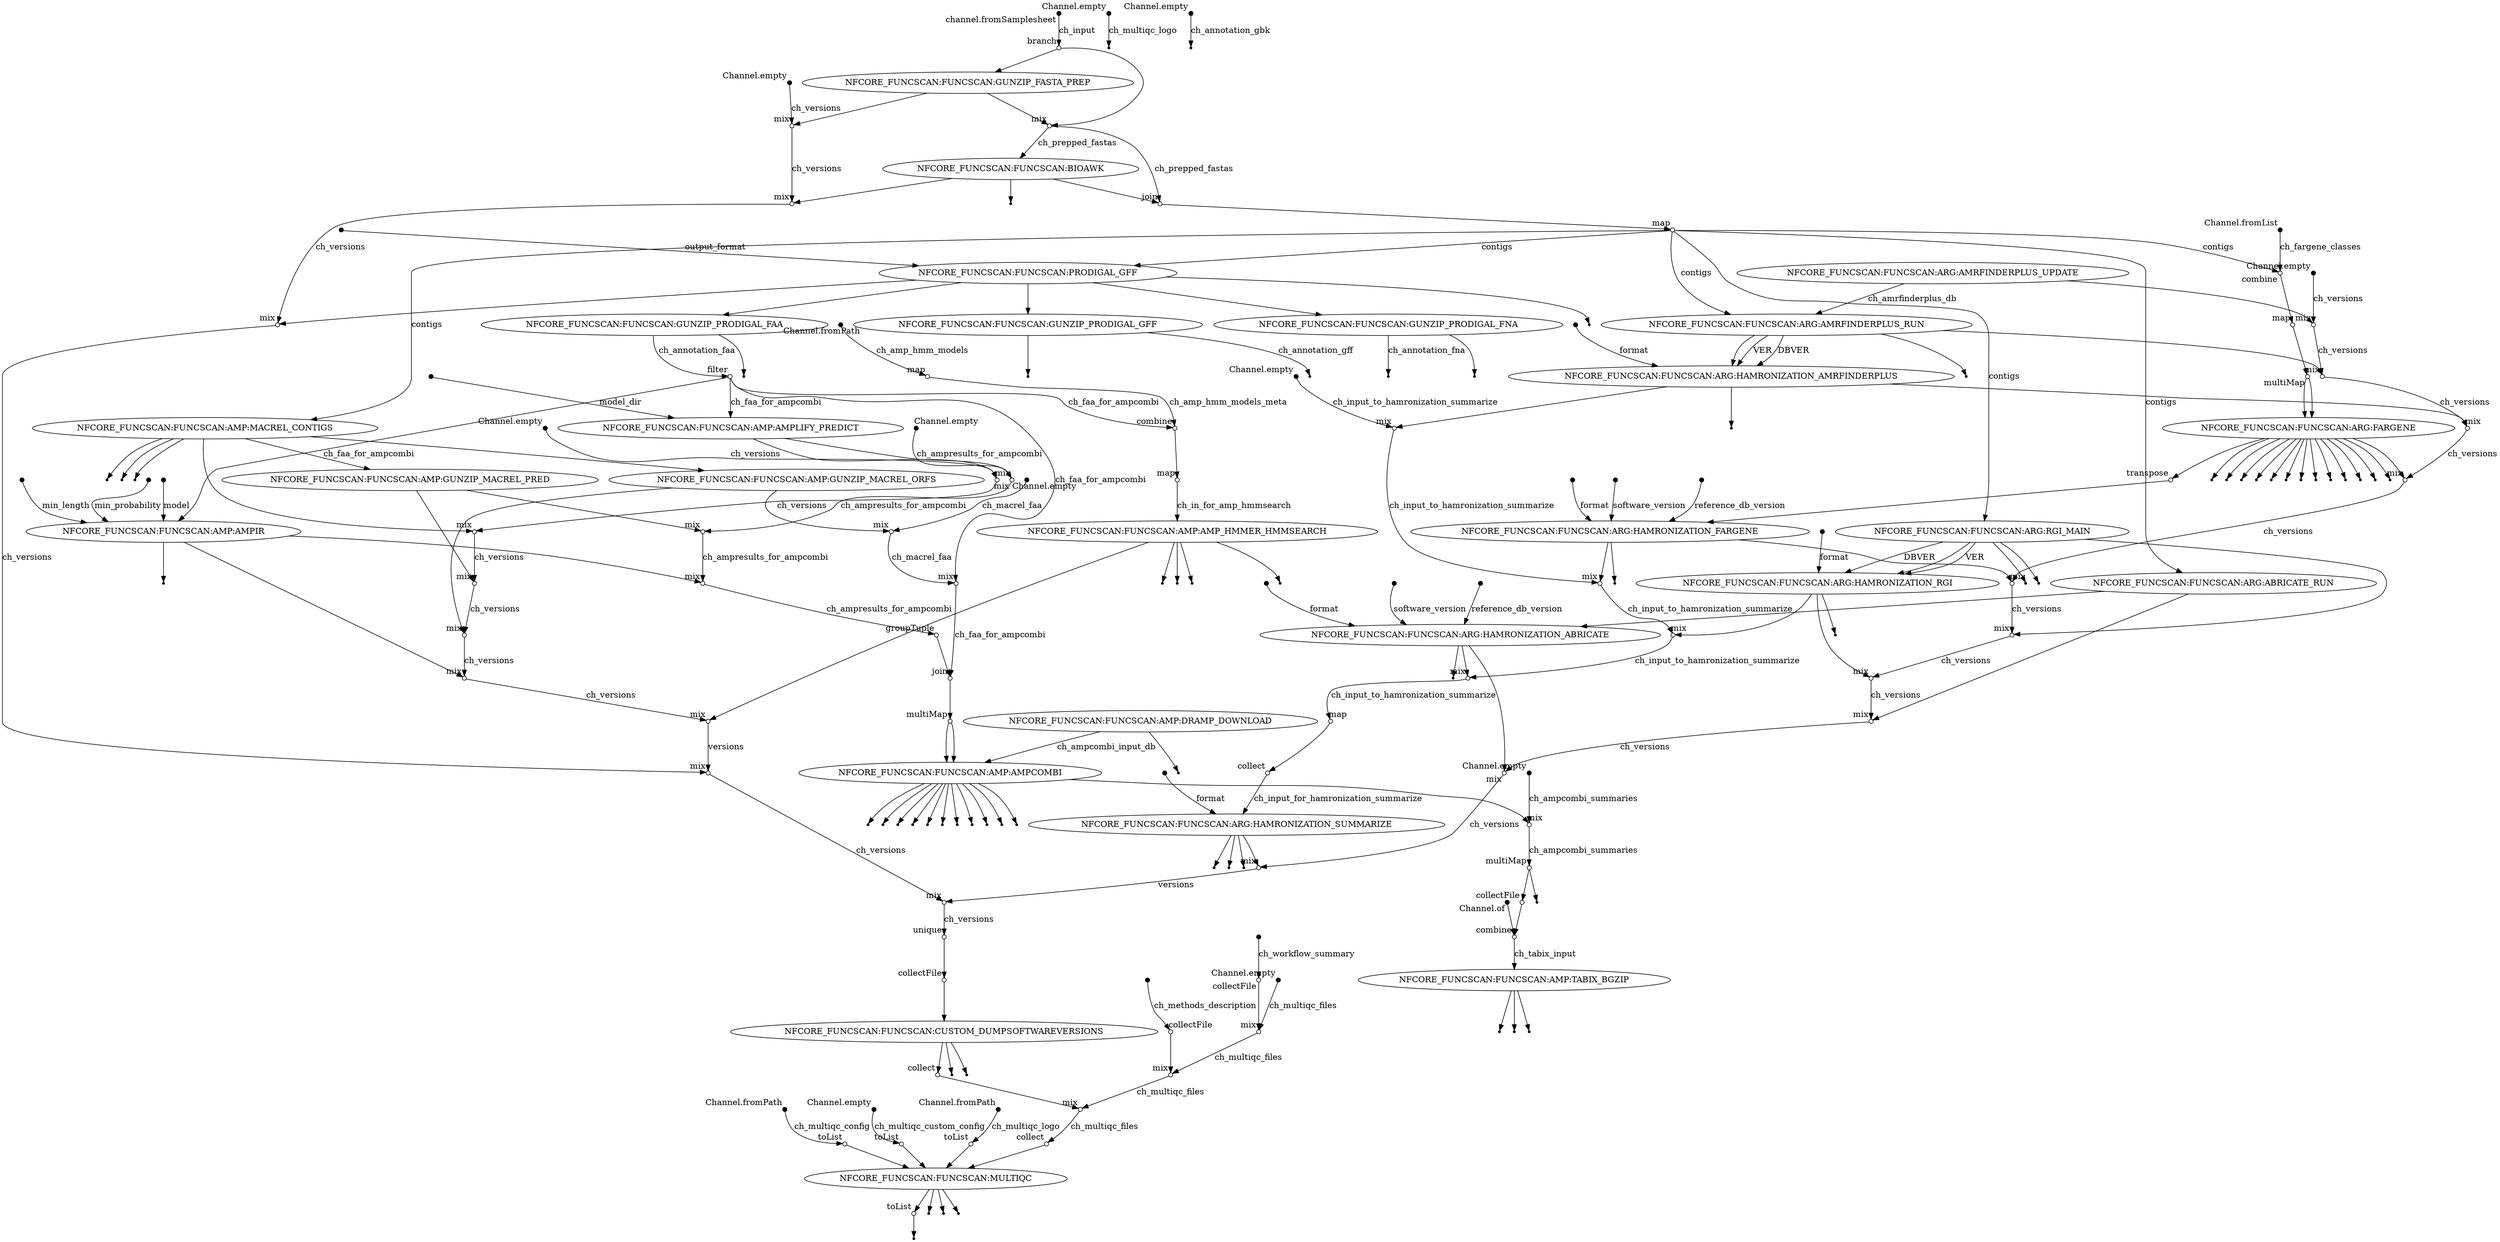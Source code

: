 digraph "funcscan_dag" {
v0 [shape=point,label="",fixedsize=true,width=0.1,xlabel="Channel.fromPath"];
v177 [shape=circle,label="",fixedsize=true,width=0.1,xlabel="toList"];
v0 -> v177 [label="ch_multiqc_config"];

v1 [shape=point,label="",fixedsize=true,width=0.1,xlabel="Channel.empty"];
v178 [shape=circle,label="",fixedsize=true,width=0.1,xlabel="toList"];
v1 -> v178 [label="ch_multiqc_custom_config"];

v2 [shape=point,label="",fixedsize=true,width=0.1,xlabel="Channel.empty"];
v3 [shape=point];
v2 -> v3 [label="ch_multiqc_logo"];

v4 [shape=point,label="",fixedsize=true,width=0.1,xlabel="Channel.empty"];
v9 [shape=circle,label="",fixedsize=true,width=0.1,xlabel="mix"];
v4 -> v9 [label="ch_versions"];

v5 [shape=point,label="",fixedsize=true,width=0.1,xlabel="Channel.fromPath"];
v179 [shape=circle,label="",fixedsize=true,width=0.1,xlabel="toList"];
v5 -> v179 [label="ch_multiqc_logo"];

v6 [shape=point,label="",fixedsize=true,width=0.1,xlabel="channel.fromSamplesheet"];
v7 [shape=circle,label="",fixedsize=true,width=0.1,xlabel="branch"];
v6 -> v7 [label="ch_input"];

v7 [shape=circle,label="",fixedsize=true,width=0.1,xlabel="branch"];
v10 [shape=circle,label="",fixedsize=true,width=0.1,xlabel="mix"];
v7 -> v10;

v7 [shape=circle,label="",fixedsize=true,width=0.1,xlabel="branch"];
v8 [label="NFCORE_FUNCSCAN:FUNCSCAN:GUNZIP_FASTA_PREP"];
v7 -> v8;

v8 [label="NFCORE_FUNCSCAN:FUNCSCAN:GUNZIP_FASTA_PREP"];
v10 [shape=circle,label="",fixedsize=true,width=0.1,xlabel="mix"];
v8 -> v10;

v8 [label="NFCORE_FUNCSCAN:FUNCSCAN:GUNZIP_FASTA_PREP"];
v9 [shape=circle,label="",fixedsize=true,width=0.1,xlabel="mix"];
v8 -> v9;

v9 [shape=circle,label="",fixedsize=true,width=0.1,xlabel="mix"];
v13 [shape=circle,label="",fixedsize=true,width=0.1,xlabel="mix"];
v9 -> v13 [label="ch_versions"];

v10 [shape=circle,label="",fixedsize=true,width=0.1,xlabel="mix"];
v11 [label="NFCORE_FUNCSCAN:FUNCSCAN:BIOAWK"];
v10 -> v11 [label="ch_prepped_fastas"];

v11 [label="NFCORE_FUNCSCAN:FUNCSCAN:BIOAWK"];
v12 [shape=point];
v11 -> v12;

v11 [label="NFCORE_FUNCSCAN:FUNCSCAN:BIOAWK"];
v14 [shape=circle,label="",fixedsize=true,width=0.1,xlabel="join"];
v11 -> v14;

v11 [label="NFCORE_FUNCSCAN:FUNCSCAN:BIOAWK"];
v13 [shape=circle,label="",fixedsize=true,width=0.1,xlabel="mix"];
v11 -> v13;

v13 [shape=circle,label="",fixedsize=true,width=0.1,xlabel="mix"];
v27 [shape=circle,label="",fixedsize=true,width=0.1,xlabel="mix"];
v13 -> v27 [label="ch_versions"];

v10 [shape=circle,label="",fixedsize=true,width=0.1,xlabel="mix"];
v14 [shape=circle,label="",fixedsize=true,width=0.1,xlabel="join"];
v10 -> v14 [label="ch_prepped_fastas"];

v14 [shape=circle,label="",fixedsize=true,width=0.1,xlabel="join"];
v15 [shape=circle,label="",fixedsize=true,width=0.1,xlabel="map"];
v14 -> v15;

v15 [shape=circle,label="",fixedsize=true,width=0.1,xlabel="map"];
v17 [label="NFCORE_FUNCSCAN:FUNCSCAN:PRODIGAL_GFF"];
v15 -> v17 [label="contigs"];

v16 [shape=point,label="",fixedsize=true,width=0.1];
v17 [label="NFCORE_FUNCSCAN:FUNCSCAN:PRODIGAL_GFF"];
v16 -> v17 [label="output_format"];

v17 [label="NFCORE_FUNCSCAN:FUNCSCAN:PRODIGAL_GFF"];
v24 [label="NFCORE_FUNCSCAN:FUNCSCAN:GUNZIP_PRODIGAL_GFF"];
v17 -> v24;

v17 [label="NFCORE_FUNCSCAN:FUNCSCAN:PRODIGAL_GFF"];
v21 [label="NFCORE_FUNCSCAN:FUNCSCAN:GUNZIP_PRODIGAL_FNA"];
v17 -> v21;

v17 [label="NFCORE_FUNCSCAN:FUNCSCAN:PRODIGAL_GFF"];
v19 [label="NFCORE_FUNCSCAN:FUNCSCAN:GUNZIP_PRODIGAL_FAA"];
v17 -> v19;

v17 [label="NFCORE_FUNCSCAN:FUNCSCAN:PRODIGAL_GFF"];
v18 [shape=point];
v17 -> v18;

v17 [label="NFCORE_FUNCSCAN:FUNCSCAN:PRODIGAL_GFF"];
v27 [shape=circle,label="",fixedsize=true,width=0.1,xlabel="mix"];
v17 -> v27;

v19 [label="NFCORE_FUNCSCAN:FUNCSCAN:GUNZIP_PRODIGAL_FAA"];
v30 [shape=circle,label="",fixedsize=true,width=0.1,xlabel="filter"];
v19 -> v30 [label="ch_annotation_faa"];

v19 [label="NFCORE_FUNCSCAN:FUNCSCAN:GUNZIP_PRODIGAL_FAA"];
v20 [shape=point];
v19 -> v20;

v21 [label="NFCORE_FUNCSCAN:FUNCSCAN:GUNZIP_PRODIGAL_FNA"];
v23 [shape=point];
v21 -> v23 [label="ch_annotation_fna"];

v21 [label="NFCORE_FUNCSCAN:FUNCSCAN:GUNZIP_PRODIGAL_FNA"];
v22 [shape=point];
v21 -> v22;

v24 [label="NFCORE_FUNCSCAN:FUNCSCAN:GUNZIP_PRODIGAL_GFF"];
v26 [shape=point];
v24 -> v26 [label="ch_annotation_gff"];

v24 [label="NFCORE_FUNCSCAN:FUNCSCAN:GUNZIP_PRODIGAL_GFF"];
v25 [shape=point];
v24 -> v25;

v27 [shape=circle,label="",fixedsize=true,width=0.1,xlabel="mix"];
v95 [shape=circle,label="",fixedsize=true,width=0.1,xlabel="mix"];
v27 -> v95 [label="ch_versions"];

v28 [shape=point,label="",fixedsize=true,width=0.1,xlabel="Channel.empty"];
v29 [shape=point];
v28 -> v29 [label="ch_annotation_gbk"];

v30 [shape=circle,label="",fixedsize=true,width=0.1,xlabel="filter"];
v36 [label="NFCORE_FUNCSCAN:FUNCSCAN:AMP:AMPLIFY_PREDICT"];
v30 -> v36 [label="ch_faa_for_ampcombi"];

v31 [shape=point,label="",fixedsize=true,width=0.1,xlabel="Channel.empty"];
v37 [shape=circle,label="",fixedsize=true,width=0.1,xlabel="mix"];
v31 -> v37 [label="ch_versions"];

v32 [shape=point,label="",fixedsize=true,width=0.1,xlabel="Channel.empty"];
v38 [shape=circle,label="",fixedsize=true,width=0.1,xlabel="mix"];
v32 -> v38 [label="ch_ampresults_for_ampcombi"];

v33 [shape=point,label="",fixedsize=true,width=0.1,xlabel="Channel.empty"];
v85 [shape=circle,label="",fixedsize=true,width=0.1,xlabel="mix"];
v33 -> v85 [label="ch_ampcombi_summaries"];

v34 [shape=point,label="",fixedsize=true,width=0.1,xlabel="Channel.empty"];
v49 [shape=circle,label="",fixedsize=true,width=0.1,xlabel="mix"];
v34 -> v49 [label="ch_macrel_faa"];

v35 [shape=point,label="",fixedsize=true,width=0.1];
v36 [label="NFCORE_FUNCSCAN:FUNCSCAN:AMP:AMPLIFY_PREDICT"];
v35 -> v36 [label="model_dir"];

v36 [label="NFCORE_FUNCSCAN:FUNCSCAN:AMP:AMPLIFY_PREDICT"];
v38 [shape=circle,label="",fixedsize=true,width=0.1,xlabel="mix"];
v36 -> v38;

v36 [label="NFCORE_FUNCSCAN:FUNCSCAN:AMP:AMPLIFY_PREDICT"];
v37 [shape=circle,label="",fixedsize=true,width=0.1,xlabel="mix"];
v36 -> v37;

v37 [shape=circle,label="",fixedsize=true,width=0.1,xlabel="mix"];
v43 [shape=circle,label="",fixedsize=true,width=0.1,xlabel="mix"];
v37 -> v43 [label="ch_versions"];

v38 [shape=circle,label="",fixedsize=true,width=0.1,xlabel="mix"];
v48 [shape=circle,label="",fixedsize=true,width=0.1,xlabel="mix"];
v38 -> v48 [label="ch_ampresults_for_ampcombi"];

v15 [shape=circle,label="",fixedsize=true,width=0.1,xlabel="map"];
v39 [label="NFCORE_FUNCSCAN:FUNCSCAN:AMP:MACREL_CONTIGS"];
v15 -> v39 [label="contigs"];

v39 [label="NFCORE_FUNCSCAN:FUNCSCAN:AMP:MACREL_CONTIGS"];
v42 [shape=point];
v39 -> v42;

v39 [label="NFCORE_FUNCSCAN:FUNCSCAN:AMP:MACREL_CONTIGS"];
v45 [label="NFCORE_FUNCSCAN:FUNCSCAN:AMP:GUNZIP_MACREL_ORFS"];
v39 -> v45;

v39 [label="NFCORE_FUNCSCAN:FUNCSCAN:AMP:MACREL_CONTIGS"];
v44 [label="NFCORE_FUNCSCAN:FUNCSCAN:AMP:GUNZIP_MACREL_PRED"];
v39 -> v44;

v39 [label="NFCORE_FUNCSCAN:FUNCSCAN:AMP:MACREL_CONTIGS"];
v41 [shape=point];
v39 -> v41;

v39 [label="NFCORE_FUNCSCAN:FUNCSCAN:AMP:MACREL_CONTIGS"];
v40 [shape=point];
v39 -> v40;

v39 [label="NFCORE_FUNCSCAN:FUNCSCAN:AMP:MACREL_CONTIGS"];
v43 [shape=circle,label="",fixedsize=true,width=0.1,xlabel="mix"];
v39 -> v43;

v43 [shape=circle,label="",fixedsize=true,width=0.1,xlabel="mix"];
v46 [shape=circle,label="",fixedsize=true,width=0.1,xlabel="mix"];
v43 -> v46 [label="ch_versions"];

v44 [label="NFCORE_FUNCSCAN:FUNCSCAN:AMP:GUNZIP_MACREL_PRED"];
v48 [shape=circle,label="",fixedsize=true,width=0.1,xlabel="mix"];
v44 -> v48;

v44 [label="NFCORE_FUNCSCAN:FUNCSCAN:AMP:GUNZIP_MACREL_PRED"];
v46 [shape=circle,label="",fixedsize=true,width=0.1,xlabel="mix"];
v44 -> v46;

v45 [label="NFCORE_FUNCSCAN:FUNCSCAN:AMP:GUNZIP_MACREL_ORFS"];
v49 [shape=circle,label="",fixedsize=true,width=0.1,xlabel="mix"];
v45 -> v49;

v45 [label="NFCORE_FUNCSCAN:FUNCSCAN:AMP:GUNZIP_MACREL_ORFS"];
v47 [shape=circle,label="",fixedsize=true,width=0.1,xlabel="mix"];
v45 -> v47;

v46 [shape=circle,label="",fixedsize=true,width=0.1,xlabel="mix"];
v47 [shape=circle,label="",fixedsize=true,width=0.1,xlabel="mix"];
v46 -> v47 [label="ch_versions"];

v47 [shape=circle,label="",fixedsize=true,width=0.1,xlabel="mix"];
v56 [shape=circle,label="",fixedsize=true,width=0.1,xlabel="mix"];
v47 -> v56 [label="ch_versions"];

v48 [shape=circle,label="",fixedsize=true,width=0.1,xlabel="mix"];
v57 [shape=circle,label="",fixedsize=true,width=0.1,xlabel="mix"];
v48 -> v57 [label="ch_ampresults_for_ampcombi"];

v49 [shape=circle,label="",fixedsize=true,width=0.1,xlabel="mix"];
v50 [shape=circle,label="",fixedsize=true,width=0.1,xlabel="mix"];
v49 -> v50 [label="ch_macrel_faa"];

v30 [shape=circle,label="",fixedsize=true,width=0.1,xlabel="filter"];
v50 [shape=circle,label="",fixedsize=true,width=0.1,xlabel="mix"];
v30 -> v50 [label="ch_faa_for_ampcombi"];

v50 [shape=circle,label="",fixedsize=true,width=0.1,xlabel="mix"];
v69 [shape=circle,label="",fixedsize=true,width=0.1,xlabel="join"];
v50 -> v69 [label="ch_faa_for_ampcombi"];

v30 [shape=circle,label="",fixedsize=true,width=0.1,xlabel="filter"];
v54 [label="NFCORE_FUNCSCAN:FUNCSCAN:AMP:AMPIR"];
v30 -> v54 [label="ch_faa_for_ampcombi"];

v51 [shape=point,label="",fixedsize=true,width=0.1];
v54 [label="NFCORE_FUNCSCAN:FUNCSCAN:AMP:AMPIR"];
v51 -> v54 [label="model"];

v52 [shape=point,label="",fixedsize=true,width=0.1];
v54 [label="NFCORE_FUNCSCAN:FUNCSCAN:AMP:AMPIR"];
v52 -> v54 [label="min_length"];

v53 [shape=point,label="",fixedsize=true,width=0.1];
v54 [label="NFCORE_FUNCSCAN:FUNCSCAN:AMP:AMPIR"];
v53 -> v54 [label="min_probability"];

v54 [label="NFCORE_FUNCSCAN:FUNCSCAN:AMP:AMPIR"];
v55 [shape=point];
v54 -> v55;

v54 [label="NFCORE_FUNCSCAN:FUNCSCAN:AMP:AMPIR"];
v57 [shape=circle,label="",fixedsize=true,width=0.1,xlabel="mix"];
v54 -> v57;

v54 [label="NFCORE_FUNCSCAN:FUNCSCAN:AMP:AMPIR"];
v56 [shape=circle,label="",fixedsize=true,width=0.1,xlabel="mix"];
v54 -> v56;

v56 [shape=circle,label="",fixedsize=true,width=0.1,xlabel="mix"];
v67 [shape=circle,label="",fixedsize=true,width=0.1,xlabel="mix"];
v56 -> v67 [label="ch_versions"];

v57 [shape=circle,label="",fixedsize=true,width=0.1,xlabel="mix"];
v68 [shape=circle,label="",fixedsize=true,width=0.1,xlabel="groupTuple"];
v57 -> v68 [label="ch_ampresults_for_ampcombi"];

v58 [shape=point,label="",fixedsize=true,width=0.1,xlabel="Channel.fromPath"];
v59 [shape=circle,label="",fixedsize=true,width=0.1,xlabel="map"];
v58 -> v59 [label="ch_amp_hmm_models"];

v59 [shape=circle,label="",fixedsize=true,width=0.1,xlabel="map"];
v60 [shape=circle,label="",fixedsize=true,width=0.1,xlabel="combine"];
v59 -> v60 [label="ch_amp_hmm_models_meta"];

v30 [shape=circle,label="",fixedsize=true,width=0.1,xlabel="filter"];
v60 [shape=circle,label="",fixedsize=true,width=0.1,xlabel="combine"];
v30 -> v60 [label="ch_faa_for_ampcombi"];

v60 [shape=circle,label="",fixedsize=true,width=0.1,xlabel="combine"];
v61 [shape=circle,label="",fixedsize=true,width=0.1,xlabel="map"];
v60 -> v61;

v61 [shape=circle,label="",fixedsize=true,width=0.1,xlabel="map"];
v62 [label="NFCORE_FUNCSCAN:FUNCSCAN:AMP:AMP_HMMER_HMMSEARCH"];
v61 -> v62 [label="ch_in_for_amp_hmmsearch"];

v62 [label="NFCORE_FUNCSCAN:FUNCSCAN:AMP:AMP_HMMER_HMMSEARCH"];
v66 [shape=point];
v62 -> v66;

v62 [label="NFCORE_FUNCSCAN:FUNCSCAN:AMP:AMP_HMMER_HMMSEARCH"];
v65 [shape=point];
v62 -> v65;

v62 [label="NFCORE_FUNCSCAN:FUNCSCAN:AMP:AMP_HMMER_HMMSEARCH"];
v64 [shape=point];
v62 -> v64;

v62 [label="NFCORE_FUNCSCAN:FUNCSCAN:AMP:AMP_HMMER_HMMSEARCH"];
v63 [shape=point];
v62 -> v63;

v62 [label="NFCORE_FUNCSCAN:FUNCSCAN:AMP:AMP_HMMER_HMMSEARCH"];
v67 [shape=circle,label="",fixedsize=true,width=0.1,xlabel="mix"];
v62 -> v67;

v67 [shape=circle,label="",fixedsize=true,width=0.1,xlabel="mix"];
v95 [shape=circle,label="",fixedsize=true,width=0.1,xlabel="mix"];
v67 -> v95 [label="versions"];

v68 [shape=circle,label="",fixedsize=true,width=0.1,xlabel="groupTuple"];
v69 [shape=circle,label="",fixedsize=true,width=0.1,xlabel="join"];
v68 -> v69;

v69 [shape=circle,label="",fixedsize=true,width=0.1,xlabel="join"];
v70 [shape=circle,label="",fixedsize=true,width=0.1,xlabel="multiMap"];
v69 -> v70;

v70 [shape=circle,label="",fixedsize=true,width=0.1,xlabel="multiMap"];
v73 [label="NFCORE_FUNCSCAN:FUNCSCAN:AMP:AMPCOMBI"];
v70 -> v73;

v70 [shape=circle,label="",fixedsize=true,width=0.1,xlabel="multiMap"];
v73 [label="NFCORE_FUNCSCAN:FUNCSCAN:AMP:AMPCOMBI"];
v70 -> v73;

v71 [label="NFCORE_FUNCSCAN:FUNCSCAN:AMP:DRAMP_DOWNLOAD"];
v73 [label="NFCORE_FUNCSCAN:FUNCSCAN:AMP:AMPCOMBI"];
v71 -> v73 [label="ch_ampcombi_input_db"];

v71 [label="NFCORE_FUNCSCAN:FUNCSCAN:AMP:DRAMP_DOWNLOAD"];
v72 [shape=point];
v71 -> v72;

v73 [label="NFCORE_FUNCSCAN:FUNCSCAN:AMP:AMPCOMBI"];
v84 [shape=point];
v73 -> v84;

v73 [label="NFCORE_FUNCSCAN:FUNCSCAN:AMP:AMPCOMBI"];
v83 [shape=point];
v73 -> v83;

v73 [label="NFCORE_FUNCSCAN:FUNCSCAN:AMP:AMPCOMBI"];
v85 [shape=circle,label="",fixedsize=true,width=0.1,xlabel="mix"];
v73 -> v85;

v73 [label="NFCORE_FUNCSCAN:FUNCSCAN:AMP:AMPCOMBI"];
v82 [shape=point];
v73 -> v82;

v73 [label="NFCORE_FUNCSCAN:FUNCSCAN:AMP:AMPCOMBI"];
v81 [shape=point];
v73 -> v81;

v73 [label="NFCORE_FUNCSCAN:FUNCSCAN:AMP:AMPCOMBI"];
v80 [shape=point];
v73 -> v80;

v73 [label="NFCORE_FUNCSCAN:FUNCSCAN:AMP:AMPCOMBI"];
v79 [shape=point];
v73 -> v79;

v73 [label="NFCORE_FUNCSCAN:FUNCSCAN:AMP:AMPCOMBI"];
v78 [shape=point];
v73 -> v78;

v73 [label="NFCORE_FUNCSCAN:FUNCSCAN:AMP:AMPCOMBI"];
v77 [shape=point];
v73 -> v77;

v73 [label="NFCORE_FUNCSCAN:FUNCSCAN:AMP:AMPCOMBI"];
v76 [shape=point];
v73 -> v76;

v73 [label="NFCORE_FUNCSCAN:FUNCSCAN:AMP:AMPCOMBI"];
v75 [shape=point];
v73 -> v75;

v73 [label="NFCORE_FUNCSCAN:FUNCSCAN:AMP:AMPCOMBI"];
v74 [shape=point];
v73 -> v74;

v85 [shape=circle,label="",fixedsize=true,width=0.1,xlabel="mix"];
v86 [shape=circle,label="",fixedsize=true,width=0.1,xlabel="multiMap"];
v85 -> v86 [label="ch_ampcombi_summaries"];

v86 [shape=circle,label="",fixedsize=true,width=0.1,xlabel="multiMap"];
v89 [shape=circle,label="",fixedsize=true,width=0.1,xlabel="collectFile"];
v86 -> v89;

v86 [shape=circle,label="",fixedsize=true,width=0.1,xlabel="multiMap"];
v87 [shape=point];
v86 -> v87;

v88 [shape=point,label="",fixedsize=true,width=0.1,xlabel="Channel.of"];
v90 [shape=circle,label="",fixedsize=true,width=0.1,xlabel="combine"];
v88 -> v90;

v89 [shape=circle,label="",fixedsize=true,width=0.1,xlabel="collectFile"];
v90 [shape=circle,label="",fixedsize=true,width=0.1,xlabel="combine"];
v89 -> v90;

v90 [shape=circle,label="",fixedsize=true,width=0.1,xlabel="combine"];
v91 [label="NFCORE_FUNCSCAN:FUNCSCAN:AMP:TABIX_BGZIP"];
v90 -> v91 [label="ch_tabix_input"];

v91 [label="NFCORE_FUNCSCAN:FUNCSCAN:AMP:TABIX_BGZIP"];
v94 [shape=point];
v91 -> v94;

v91 [label="NFCORE_FUNCSCAN:FUNCSCAN:AMP:TABIX_BGZIP"];
v93 [shape=point];
v91 -> v93;

v91 [label="NFCORE_FUNCSCAN:FUNCSCAN:AMP:TABIX_BGZIP"];
v92 [shape=point];
v91 -> v92;

v95 [shape=circle,label="",fixedsize=true,width=0.1,xlabel="mix"];
v161 [shape=circle,label="",fixedsize=true,width=0.1,xlabel="mix"];
v95 -> v161 [label="ch_versions"];

v96 [shape=point,label="",fixedsize=true,width=0.1,xlabel="Channel.empty"];
v99 [shape=circle,label="",fixedsize=true,width=0.1,xlabel="mix"];
v96 -> v99 [label="ch_versions"];

v97 [shape=point,label="",fixedsize=true,width=0.1,xlabel="Channel.empty"];
v107 [shape=circle,label="",fixedsize=true,width=0.1,xlabel="mix"];
v97 -> v107 [label="ch_input_to_hamronization_summarize"];

v98 [label="NFCORE_FUNCSCAN:FUNCSCAN:ARG:AMRFINDERPLUS_UPDATE"];
v100 [label="NFCORE_FUNCSCAN:FUNCSCAN:ARG:AMRFINDERPLUS_RUN"];
v98 -> v100 [label="ch_amrfinderplus_db"];

v98 [label="NFCORE_FUNCSCAN:FUNCSCAN:ARG:AMRFINDERPLUS_UPDATE"];
v99 [shape=circle,label="",fixedsize=true,width=0.1,xlabel="mix"];
v98 -> v99;

v99 [shape=circle,label="",fixedsize=true,width=0.1,xlabel="mix"];
v102 [shape=circle,label="",fixedsize=true,width=0.1,xlabel="mix"];
v99 -> v102 [label="ch_versions"];

v15 [shape=circle,label="",fixedsize=true,width=0.1,xlabel="map"];
v100 [label="NFCORE_FUNCSCAN:FUNCSCAN:ARG:AMRFINDERPLUS_RUN"];
v15 -> v100 [label="contigs"];

v100 [label="NFCORE_FUNCSCAN:FUNCSCAN:ARG:AMRFINDERPLUS_RUN"];
v104 [label="NFCORE_FUNCSCAN:FUNCSCAN:ARG:HAMRONIZATION_AMRFINDERPLUS"];
v100 -> v104;

v100 [label="NFCORE_FUNCSCAN:FUNCSCAN:ARG:AMRFINDERPLUS_RUN"];
v101 [shape=point];
v100 -> v101;

v100 [label="NFCORE_FUNCSCAN:FUNCSCAN:ARG:AMRFINDERPLUS_RUN"];
v102 [shape=circle,label="",fixedsize=true,width=0.1,xlabel="mix"];
v100 -> v102;

v100 [label="NFCORE_FUNCSCAN:FUNCSCAN:ARG:AMRFINDERPLUS_RUN"];
v104 [label="NFCORE_FUNCSCAN:FUNCSCAN:ARG:HAMRONIZATION_AMRFINDERPLUS"];
v100 -> v104 [label="VER"];

v100 [label="NFCORE_FUNCSCAN:FUNCSCAN:ARG:AMRFINDERPLUS_RUN"];
v104 [label="NFCORE_FUNCSCAN:FUNCSCAN:ARG:HAMRONIZATION_AMRFINDERPLUS"];
v100 -> v104 [label="DBVER"];

v102 [shape=circle,label="",fixedsize=true,width=0.1,xlabel="mix"];
v106 [shape=circle,label="",fixedsize=true,width=0.1,xlabel="mix"];
v102 -> v106 [label="ch_versions"];

v103 [shape=point,label="",fixedsize=true,width=0.1];
v104 [label="NFCORE_FUNCSCAN:FUNCSCAN:ARG:HAMRONIZATION_AMRFINDERPLUS"];
v103 -> v104 [label="format"];

v104 [label="NFCORE_FUNCSCAN:FUNCSCAN:ARG:HAMRONIZATION_AMRFINDERPLUS"];
v107 [shape=circle,label="",fixedsize=true,width=0.1,xlabel="mix"];
v104 -> v107;

v104 [label="NFCORE_FUNCSCAN:FUNCSCAN:ARG:HAMRONIZATION_AMRFINDERPLUS"];
v105 [shape=point];
v104 -> v105;

v104 [label="NFCORE_FUNCSCAN:FUNCSCAN:ARG:HAMRONIZATION_AMRFINDERPLUS"];
v106 [shape=circle,label="",fixedsize=true,width=0.1,xlabel="mix"];
v104 -> v106;

v106 [shape=circle,label="",fixedsize=true,width=0.1,xlabel="mix"];
v126 [shape=circle,label="",fixedsize=true,width=0.1,xlabel="mix"];
v106 -> v126 [label="ch_versions"];

v107 [shape=circle,label="",fixedsize=true,width=0.1,xlabel="mix"];
v134 [shape=circle,label="",fixedsize=true,width=0.1,xlabel="mix"];
v107 -> v134 [label="ch_input_to_hamronization_summarize"];

v108 [shape=point,label="",fixedsize=true,width=0.1,xlabel="Channel.fromList"];
v109 [shape=circle,label="",fixedsize=true,width=0.1,xlabel="combine"];
v108 -> v109 [label="ch_fargene_classes"];

v15 [shape=circle,label="",fixedsize=true,width=0.1,xlabel="map"];
v109 [shape=circle,label="",fixedsize=true,width=0.1,xlabel="combine"];
v15 -> v109 [label="contigs"];

v109 [shape=circle,label="",fixedsize=true,width=0.1,xlabel="combine"];
v110 [shape=circle,label="",fixedsize=true,width=0.1,xlabel="map"];
v109 -> v110;

v110 [shape=circle,label="",fixedsize=true,width=0.1,xlabel="map"];
v111 [shape=circle,label="",fixedsize=true,width=0.1,xlabel="multiMap"];
v110 -> v111;

v111 [shape=circle,label="",fixedsize=true,width=0.1,xlabel="multiMap"];
v112 [label="NFCORE_FUNCSCAN:FUNCSCAN:ARG:FARGENE"];
v111 -> v112;

v111 [shape=circle,label="",fixedsize=true,width=0.1,xlabel="multiMap"];
v112 [label="NFCORE_FUNCSCAN:FUNCSCAN:ARG:FARGENE"];
v111 -> v112;

v112 [label="NFCORE_FUNCSCAN:FUNCSCAN:ARG:FARGENE"];
v125 [shape=point];
v112 -> v125;

v112 [label="NFCORE_FUNCSCAN:FUNCSCAN:ARG:FARGENE"];
v124 [shape=point];
v112 -> v124;

v112 [label="NFCORE_FUNCSCAN:FUNCSCAN:ARG:FARGENE"];
v127 [shape=circle,label="",fixedsize=true,width=0.1,xlabel="transpose"];
v112 -> v127;

v112 [label="NFCORE_FUNCSCAN:FUNCSCAN:ARG:FARGENE"];
v123 [shape=point];
v112 -> v123;

v112 [label="NFCORE_FUNCSCAN:FUNCSCAN:ARG:FARGENE"];
v122 [shape=point];
v112 -> v122;

v112 [label="NFCORE_FUNCSCAN:FUNCSCAN:ARG:FARGENE"];
v121 [shape=point];
v112 -> v121;

v112 [label="NFCORE_FUNCSCAN:FUNCSCAN:ARG:FARGENE"];
v120 [shape=point];
v112 -> v120;

v112 [label="NFCORE_FUNCSCAN:FUNCSCAN:ARG:FARGENE"];
v119 [shape=point];
v112 -> v119;

v112 [label="NFCORE_FUNCSCAN:FUNCSCAN:ARG:FARGENE"];
v118 [shape=point];
v112 -> v118;

v112 [label="NFCORE_FUNCSCAN:FUNCSCAN:ARG:FARGENE"];
v117 [shape=point];
v112 -> v117;

v112 [label="NFCORE_FUNCSCAN:FUNCSCAN:ARG:FARGENE"];
v116 [shape=point];
v112 -> v116;

v112 [label="NFCORE_FUNCSCAN:FUNCSCAN:ARG:FARGENE"];
v115 [shape=point];
v112 -> v115;

v112 [label="NFCORE_FUNCSCAN:FUNCSCAN:ARG:FARGENE"];
v114 [shape=point];
v112 -> v114;

v112 [label="NFCORE_FUNCSCAN:FUNCSCAN:ARG:FARGENE"];
v113 [shape=point];
v112 -> v113;

v112 [label="NFCORE_FUNCSCAN:FUNCSCAN:ARG:FARGENE"];
v126 [shape=circle,label="",fixedsize=true,width=0.1,xlabel="mix"];
v112 -> v126;

v126 [shape=circle,label="",fixedsize=true,width=0.1,xlabel="mix"];
v133 [shape=circle,label="",fixedsize=true,width=0.1,xlabel="mix"];
v126 -> v133 [label="ch_versions"];

v127 [shape=circle,label="",fixedsize=true,width=0.1,xlabel="transpose"];
v131 [label="NFCORE_FUNCSCAN:FUNCSCAN:ARG:HAMRONIZATION_FARGENE"];
v127 -> v131;

v128 [shape=point,label="",fixedsize=true,width=0.1];
v131 [label="NFCORE_FUNCSCAN:FUNCSCAN:ARG:HAMRONIZATION_FARGENE"];
v128 -> v131 [label="format"];

v129 [shape=point,label="",fixedsize=true,width=0.1];
v131 [label="NFCORE_FUNCSCAN:FUNCSCAN:ARG:HAMRONIZATION_FARGENE"];
v129 -> v131 [label="software_version"];

v130 [shape=point,label="",fixedsize=true,width=0.1];
v131 [label="NFCORE_FUNCSCAN:FUNCSCAN:ARG:HAMRONIZATION_FARGENE"];
v130 -> v131 [label="reference_db_version"];

v131 [label="NFCORE_FUNCSCAN:FUNCSCAN:ARG:HAMRONIZATION_FARGENE"];
v134 [shape=circle,label="",fixedsize=true,width=0.1,xlabel="mix"];
v131 -> v134;

v131 [label="NFCORE_FUNCSCAN:FUNCSCAN:ARG:HAMRONIZATION_FARGENE"];
v132 [shape=point];
v131 -> v132;

v131 [label="NFCORE_FUNCSCAN:FUNCSCAN:ARG:HAMRONIZATION_FARGENE"];
v133 [shape=circle,label="",fixedsize=true,width=0.1,xlabel="mix"];
v131 -> v133;

v133 [shape=circle,label="",fixedsize=true,width=0.1,xlabel="mix"];
v138 [shape=circle,label="",fixedsize=true,width=0.1,xlabel="mix"];
v133 -> v138 [label="ch_versions"];

v134 [shape=circle,label="",fixedsize=true,width=0.1,xlabel="mix"];
v143 [shape=circle,label="",fixedsize=true,width=0.1,xlabel="mix"];
v134 -> v143 [label="ch_input_to_hamronization_summarize"];

v15 [shape=circle,label="",fixedsize=true,width=0.1,xlabel="map"];
v135 [label="NFCORE_FUNCSCAN:FUNCSCAN:ARG:RGI_MAIN"];
v15 -> v135 [label="contigs"];

v135 [label="NFCORE_FUNCSCAN:FUNCSCAN:ARG:RGI_MAIN"];
v137 [shape=point];
v135 -> v137;

v135 [label="NFCORE_FUNCSCAN:FUNCSCAN:ARG:RGI_MAIN"];
v140 [label="NFCORE_FUNCSCAN:FUNCSCAN:ARG:HAMRONIZATION_RGI"];
v135 -> v140;

v135 [label="NFCORE_FUNCSCAN:FUNCSCAN:ARG:RGI_MAIN"];
v136 [shape=point];
v135 -> v136;

v135 [label="NFCORE_FUNCSCAN:FUNCSCAN:ARG:RGI_MAIN"];
v140 [label="NFCORE_FUNCSCAN:FUNCSCAN:ARG:HAMRONIZATION_RGI"];
v135 -> v140 [label="VER"];

v135 [label="NFCORE_FUNCSCAN:FUNCSCAN:ARG:RGI_MAIN"];
v140 [label="NFCORE_FUNCSCAN:FUNCSCAN:ARG:HAMRONIZATION_RGI"];
v135 -> v140 [label="DBVER"];

v135 [label="NFCORE_FUNCSCAN:FUNCSCAN:ARG:RGI_MAIN"];
v138 [shape=circle,label="",fixedsize=true,width=0.1,xlabel="mix"];
v135 -> v138;

v138 [shape=circle,label="",fixedsize=true,width=0.1,xlabel="mix"];
v142 [shape=circle,label="",fixedsize=true,width=0.1,xlabel="mix"];
v138 -> v142 [label="ch_versions"];

v139 [shape=point,label="",fixedsize=true,width=0.1];
v140 [label="NFCORE_FUNCSCAN:FUNCSCAN:ARG:HAMRONIZATION_RGI"];
v139 -> v140 [label="format"];

v140 [label="NFCORE_FUNCSCAN:FUNCSCAN:ARG:HAMRONIZATION_RGI"];
v143 [shape=circle,label="",fixedsize=true,width=0.1,xlabel="mix"];
v140 -> v143;

v140 [label="NFCORE_FUNCSCAN:FUNCSCAN:ARG:HAMRONIZATION_RGI"];
v141 [shape=point];
v140 -> v141;

v140 [label="NFCORE_FUNCSCAN:FUNCSCAN:ARG:HAMRONIZATION_RGI"];
v142 [shape=circle,label="",fixedsize=true,width=0.1,xlabel="mix"];
v140 -> v142;

v142 [shape=circle,label="",fixedsize=true,width=0.1,xlabel="mix"];
v145 [shape=circle,label="",fixedsize=true,width=0.1,xlabel="mix"];
v142 -> v145 [label="ch_versions"];

v143 [shape=circle,label="",fixedsize=true,width=0.1,xlabel="mix"];
v152 [shape=circle,label="",fixedsize=true,width=0.1,xlabel="mix"];
v143 -> v152 [label="ch_input_to_hamronization_summarize"];

v15 [shape=circle,label="",fixedsize=true,width=0.1,xlabel="map"];
v144 [label="NFCORE_FUNCSCAN:FUNCSCAN:ARG:ABRICATE_RUN"];
v15 -> v144 [label="contigs"];

v144 [label="NFCORE_FUNCSCAN:FUNCSCAN:ARG:ABRICATE_RUN"];
v149 [label="NFCORE_FUNCSCAN:FUNCSCAN:ARG:HAMRONIZATION_ABRICATE"];
v144 -> v149;

v144 [label="NFCORE_FUNCSCAN:FUNCSCAN:ARG:ABRICATE_RUN"];
v145 [shape=circle,label="",fixedsize=true,width=0.1,xlabel="mix"];
v144 -> v145;

v145 [shape=circle,label="",fixedsize=true,width=0.1,xlabel="mix"];
v151 [shape=circle,label="",fixedsize=true,width=0.1,xlabel="mix"];
v145 -> v151 [label="ch_versions"];

v146 [shape=point,label="",fixedsize=true,width=0.1];
v149 [label="NFCORE_FUNCSCAN:FUNCSCAN:ARG:HAMRONIZATION_ABRICATE"];
v146 -> v149 [label="format"];

v147 [shape=point,label="",fixedsize=true,width=0.1];
v149 [label="NFCORE_FUNCSCAN:FUNCSCAN:ARG:HAMRONIZATION_ABRICATE"];
v147 -> v149 [label="software_version"];

v148 [shape=point,label="",fixedsize=true,width=0.1];
v149 [label="NFCORE_FUNCSCAN:FUNCSCAN:ARG:HAMRONIZATION_ABRICATE"];
v148 -> v149 [label="reference_db_version"];

v149 [label="NFCORE_FUNCSCAN:FUNCSCAN:ARG:HAMRONIZATION_ABRICATE"];
v152 [shape=circle,label="",fixedsize=true,width=0.1,xlabel="mix"];
v149 -> v152;

v149 [label="NFCORE_FUNCSCAN:FUNCSCAN:ARG:HAMRONIZATION_ABRICATE"];
v150 [shape=point];
v149 -> v150;

v149 [label="NFCORE_FUNCSCAN:FUNCSCAN:ARG:HAMRONIZATION_ABRICATE"];
v151 [shape=circle,label="",fixedsize=true,width=0.1,xlabel="mix"];
v149 -> v151;

v151 [shape=circle,label="",fixedsize=true,width=0.1,xlabel="mix"];
v160 [shape=circle,label="",fixedsize=true,width=0.1,xlabel="mix"];
v151 -> v160 [label="ch_versions"];

v152 [shape=circle,label="",fixedsize=true,width=0.1,xlabel="mix"];
v153 [shape=circle,label="",fixedsize=true,width=0.1,xlabel="map"];
v152 -> v153 [label="ch_input_to_hamronization_summarize"];

v153 [shape=circle,label="",fixedsize=true,width=0.1,xlabel="map"];
v154 [shape=circle,label="",fixedsize=true,width=0.1,xlabel="collect"];
v153 -> v154;

v154 [shape=circle,label="",fixedsize=true,width=0.1,xlabel="collect"];
v156 [label="NFCORE_FUNCSCAN:FUNCSCAN:ARG:HAMRONIZATION_SUMMARIZE"];
v154 -> v156 [label="ch_input_for_hamronization_summarize"];

v155 [shape=point,label="",fixedsize=true,width=0.1];
v156 [label="NFCORE_FUNCSCAN:FUNCSCAN:ARG:HAMRONIZATION_SUMMARIZE"];
v155 -> v156 [label="format"];

v156 [label="NFCORE_FUNCSCAN:FUNCSCAN:ARG:HAMRONIZATION_SUMMARIZE"];
v159 [shape=point];
v156 -> v159;

v156 [label="NFCORE_FUNCSCAN:FUNCSCAN:ARG:HAMRONIZATION_SUMMARIZE"];
v158 [shape=point];
v156 -> v158;

v156 [label="NFCORE_FUNCSCAN:FUNCSCAN:ARG:HAMRONIZATION_SUMMARIZE"];
v157 [shape=point];
v156 -> v157;

v156 [label="NFCORE_FUNCSCAN:FUNCSCAN:ARG:HAMRONIZATION_SUMMARIZE"];
v160 [shape=circle,label="",fixedsize=true,width=0.1,xlabel="mix"];
v156 -> v160;

v160 [shape=circle,label="",fixedsize=true,width=0.1,xlabel="mix"];
v161 [shape=circle,label="",fixedsize=true,width=0.1,xlabel="mix"];
v160 -> v161 [label="versions"];

v161 [shape=circle,label="",fixedsize=true,width=0.1,xlabel="mix"];
v162 [shape=circle,label="",fixedsize=true,width=0.1,xlabel="unique"];
v161 -> v162 [label="ch_versions"];

v162 [shape=circle,label="",fixedsize=true,width=0.1,xlabel="unique"];
v163 [shape=circle,label="",fixedsize=true,width=0.1,xlabel="collectFile"];
v162 -> v163;

v163 [shape=circle,label="",fixedsize=true,width=0.1,xlabel="collectFile"];
v164 [label="NFCORE_FUNCSCAN:FUNCSCAN:CUSTOM_DUMPSOFTWAREVERSIONS"];
v163 -> v164;

v164 [label="NFCORE_FUNCSCAN:FUNCSCAN:CUSTOM_DUMPSOFTWAREVERSIONS"];
v166 [shape=point];
v164 -> v166;

v164 [label="NFCORE_FUNCSCAN:FUNCSCAN:CUSTOM_DUMPSOFTWAREVERSIONS"];
v174 [shape=circle,label="",fixedsize=true,width=0.1,xlabel="collect"];
v164 -> v174;

v164 [label="NFCORE_FUNCSCAN:FUNCSCAN:CUSTOM_DUMPSOFTWAREVERSIONS"];
v165 [shape=point];
v164 -> v165;

v167 [shape=point,label="",fixedsize=true,width=0.1,xlabel="Channel.empty"];
v170 [shape=circle,label="",fixedsize=true,width=0.1,xlabel="mix"];
v167 -> v170 [label="ch_multiqc_files"];

v168 [shape=point,label="",fixedsize=true,width=0.1];
v169 [shape=circle,label="",fixedsize=true,width=0.1,xlabel="collectFile"];
v168 -> v169 [label="ch_workflow_summary"];

v169 [shape=circle,label="",fixedsize=true,width=0.1,xlabel="collectFile"];
v170 [shape=circle,label="",fixedsize=true,width=0.1,xlabel="mix"];
v169 -> v170;

v170 [shape=circle,label="",fixedsize=true,width=0.1,xlabel="mix"];
v173 [shape=circle,label="",fixedsize=true,width=0.1,xlabel="mix"];
v170 -> v173 [label="ch_multiqc_files"];

v171 [shape=point,label="",fixedsize=true,width=0.1];
v172 [shape=circle,label="",fixedsize=true,width=0.1,xlabel="collectFile"];
v171 -> v172 [label="ch_methods_description"];

v172 [shape=circle,label="",fixedsize=true,width=0.1,xlabel="collectFile"];
v173 [shape=circle,label="",fixedsize=true,width=0.1,xlabel="mix"];
v172 -> v173;

v173 [shape=circle,label="",fixedsize=true,width=0.1,xlabel="mix"];
v175 [shape=circle,label="",fixedsize=true,width=0.1,xlabel="mix"];
v173 -> v175 [label="ch_multiqc_files"];

v174 [shape=circle,label="",fixedsize=true,width=0.1,xlabel="collect"];
v175 [shape=circle,label="",fixedsize=true,width=0.1,xlabel="mix"];
v174 -> v175;

v175 [shape=circle,label="",fixedsize=true,width=0.1,xlabel="mix"];
v176 [shape=circle,label="",fixedsize=true,width=0.1,xlabel="collect"];
v175 -> v176 [label="ch_multiqc_files"];

v176 [shape=circle,label="",fixedsize=true,width=0.1,xlabel="collect"];
v180 [label="NFCORE_FUNCSCAN:FUNCSCAN:MULTIQC"];
v176 -> v180;

v177 [shape=circle,label="",fixedsize=true,width=0.1,xlabel="toList"];
v180 [label="NFCORE_FUNCSCAN:FUNCSCAN:MULTIQC"];
v177 -> v180;

v178 [shape=circle,label="",fixedsize=true,width=0.1,xlabel="toList"];
v180 [label="NFCORE_FUNCSCAN:FUNCSCAN:MULTIQC"];
v178 -> v180;

v179 [shape=circle,label="",fixedsize=true,width=0.1,xlabel="toList"];
v180 [label="NFCORE_FUNCSCAN:FUNCSCAN:MULTIQC"];
v179 -> v180;

v180 [label="NFCORE_FUNCSCAN:FUNCSCAN:MULTIQC"];
v184 [shape=circle,label="",fixedsize=true,width=0.1,xlabel="toList"];
v180 -> v184;

v180 [label="NFCORE_FUNCSCAN:FUNCSCAN:MULTIQC"];
v183 [shape=point];
v180 -> v183;

v180 [label="NFCORE_FUNCSCAN:FUNCSCAN:MULTIQC"];
v182 [shape=point];
v180 -> v182;

v180 [label="NFCORE_FUNCSCAN:FUNCSCAN:MULTIQC"];
v181 [shape=point];
v180 -> v181;

v184 [shape=circle,label="",fixedsize=true,width=0.1,xlabel="toList"];
v185 [shape=point];
v184 -> v185;

}
